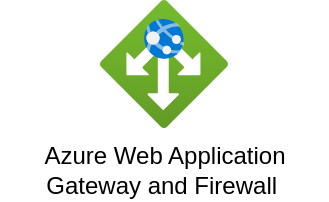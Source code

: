 <mxfile version="22.0.8" type="github">
  <diagram name="Page-1" id="RzCiEBjRraIQC5C2OHAX">
    <mxGraphModel dx="1434" dy="758" grid="1" gridSize="10" guides="1" tooltips="1" connect="1" arrows="1" fold="1" page="1" pageScale="1" pageWidth="827" pageHeight="1169" math="0" shadow="0">
      <root>
        <mxCell id="0" />
        <mxCell id="1" parent="0" />
        <mxCell id="qAXU_QblyjmCjn5gIZvt-1" value="" style="image;aspect=fixed;html=1;points=[];align=center;fontSize=12;image=img/lib/azure2/networking/Application_Gateways.svg;" vertex="1" parent="1">
          <mxGeometry x="130" y="330" width="64" height="64" as="geometry" />
        </mxCell>
        <mxCell id="qAXU_QblyjmCjn5gIZvt-2" value="Azure Web Application Gateway and Firewall&amp;nbsp;" style="text;html=1;strokeColor=none;fillColor=none;align=center;verticalAlign=middle;whiteSpace=wrap;rounded=0;" vertex="1" parent="1">
          <mxGeometry x="80.5" y="400" width="163" height="30" as="geometry" />
        </mxCell>
      </root>
    </mxGraphModel>
  </diagram>
</mxfile>
